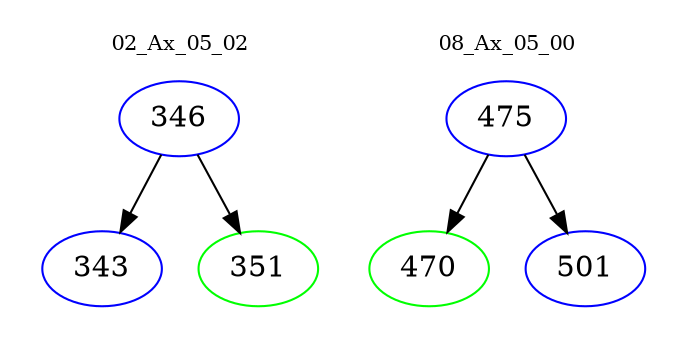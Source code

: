 digraph{
subgraph cluster_0 {
color = white
label = "02_Ax_05_02";
fontsize=10;
T0_346 [label="346", color="blue"]
T0_346 -> T0_343 [color="black"]
T0_343 [label="343", color="blue"]
T0_346 -> T0_351 [color="black"]
T0_351 [label="351", color="green"]
}
subgraph cluster_1 {
color = white
label = "08_Ax_05_00";
fontsize=10;
T1_475 [label="475", color="blue"]
T1_475 -> T1_470 [color="black"]
T1_470 [label="470", color="green"]
T1_475 -> T1_501 [color="black"]
T1_501 [label="501", color="blue"]
}
}

